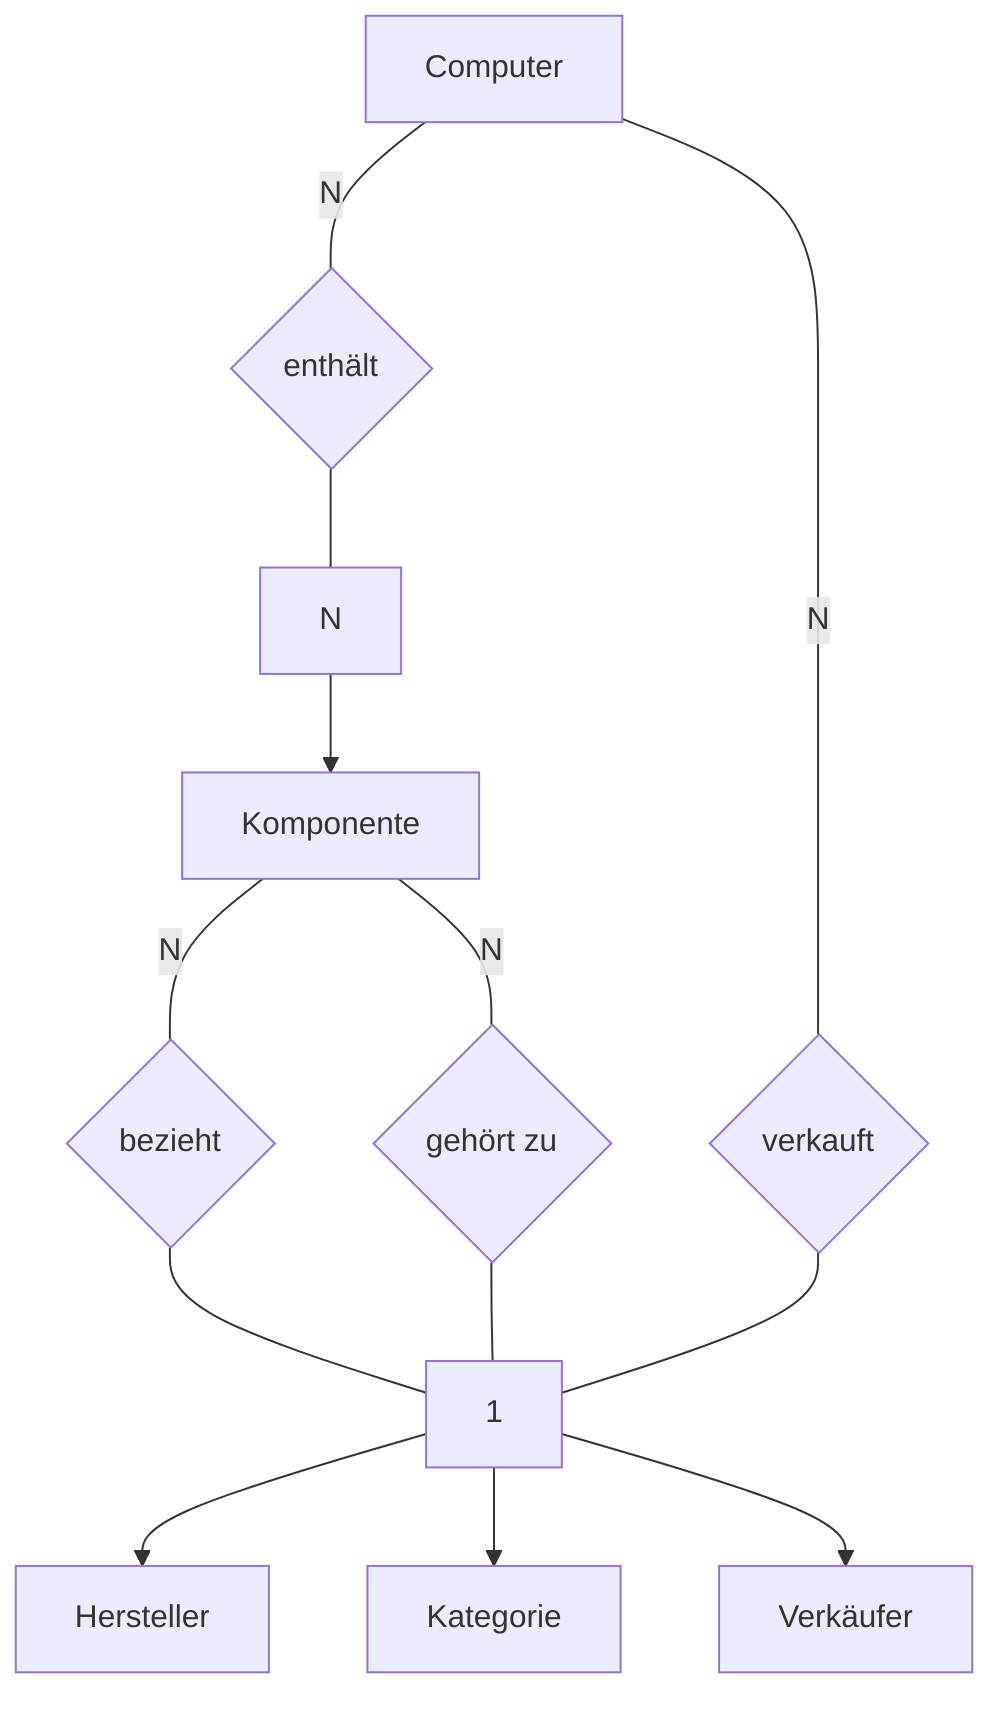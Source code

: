 flowchart TB
    %% Entități
    A[Computer]
    B[Komponente]
    C[Hersteller]
    D[Kategorie]
    E[Verkäufer]

    %% Relații
    R1{enthält}
    R2{bezieht}
    R3{gehört zu}
    R4{verkauft}

    %% Aranjament vertical clar
    A -- N --- R1 --- N --> B
    B -- N --- R2 --- 1 --> C
    B -- N --- R3 --- 1 --> D
    A -- N --- R4 --- 1 --> E